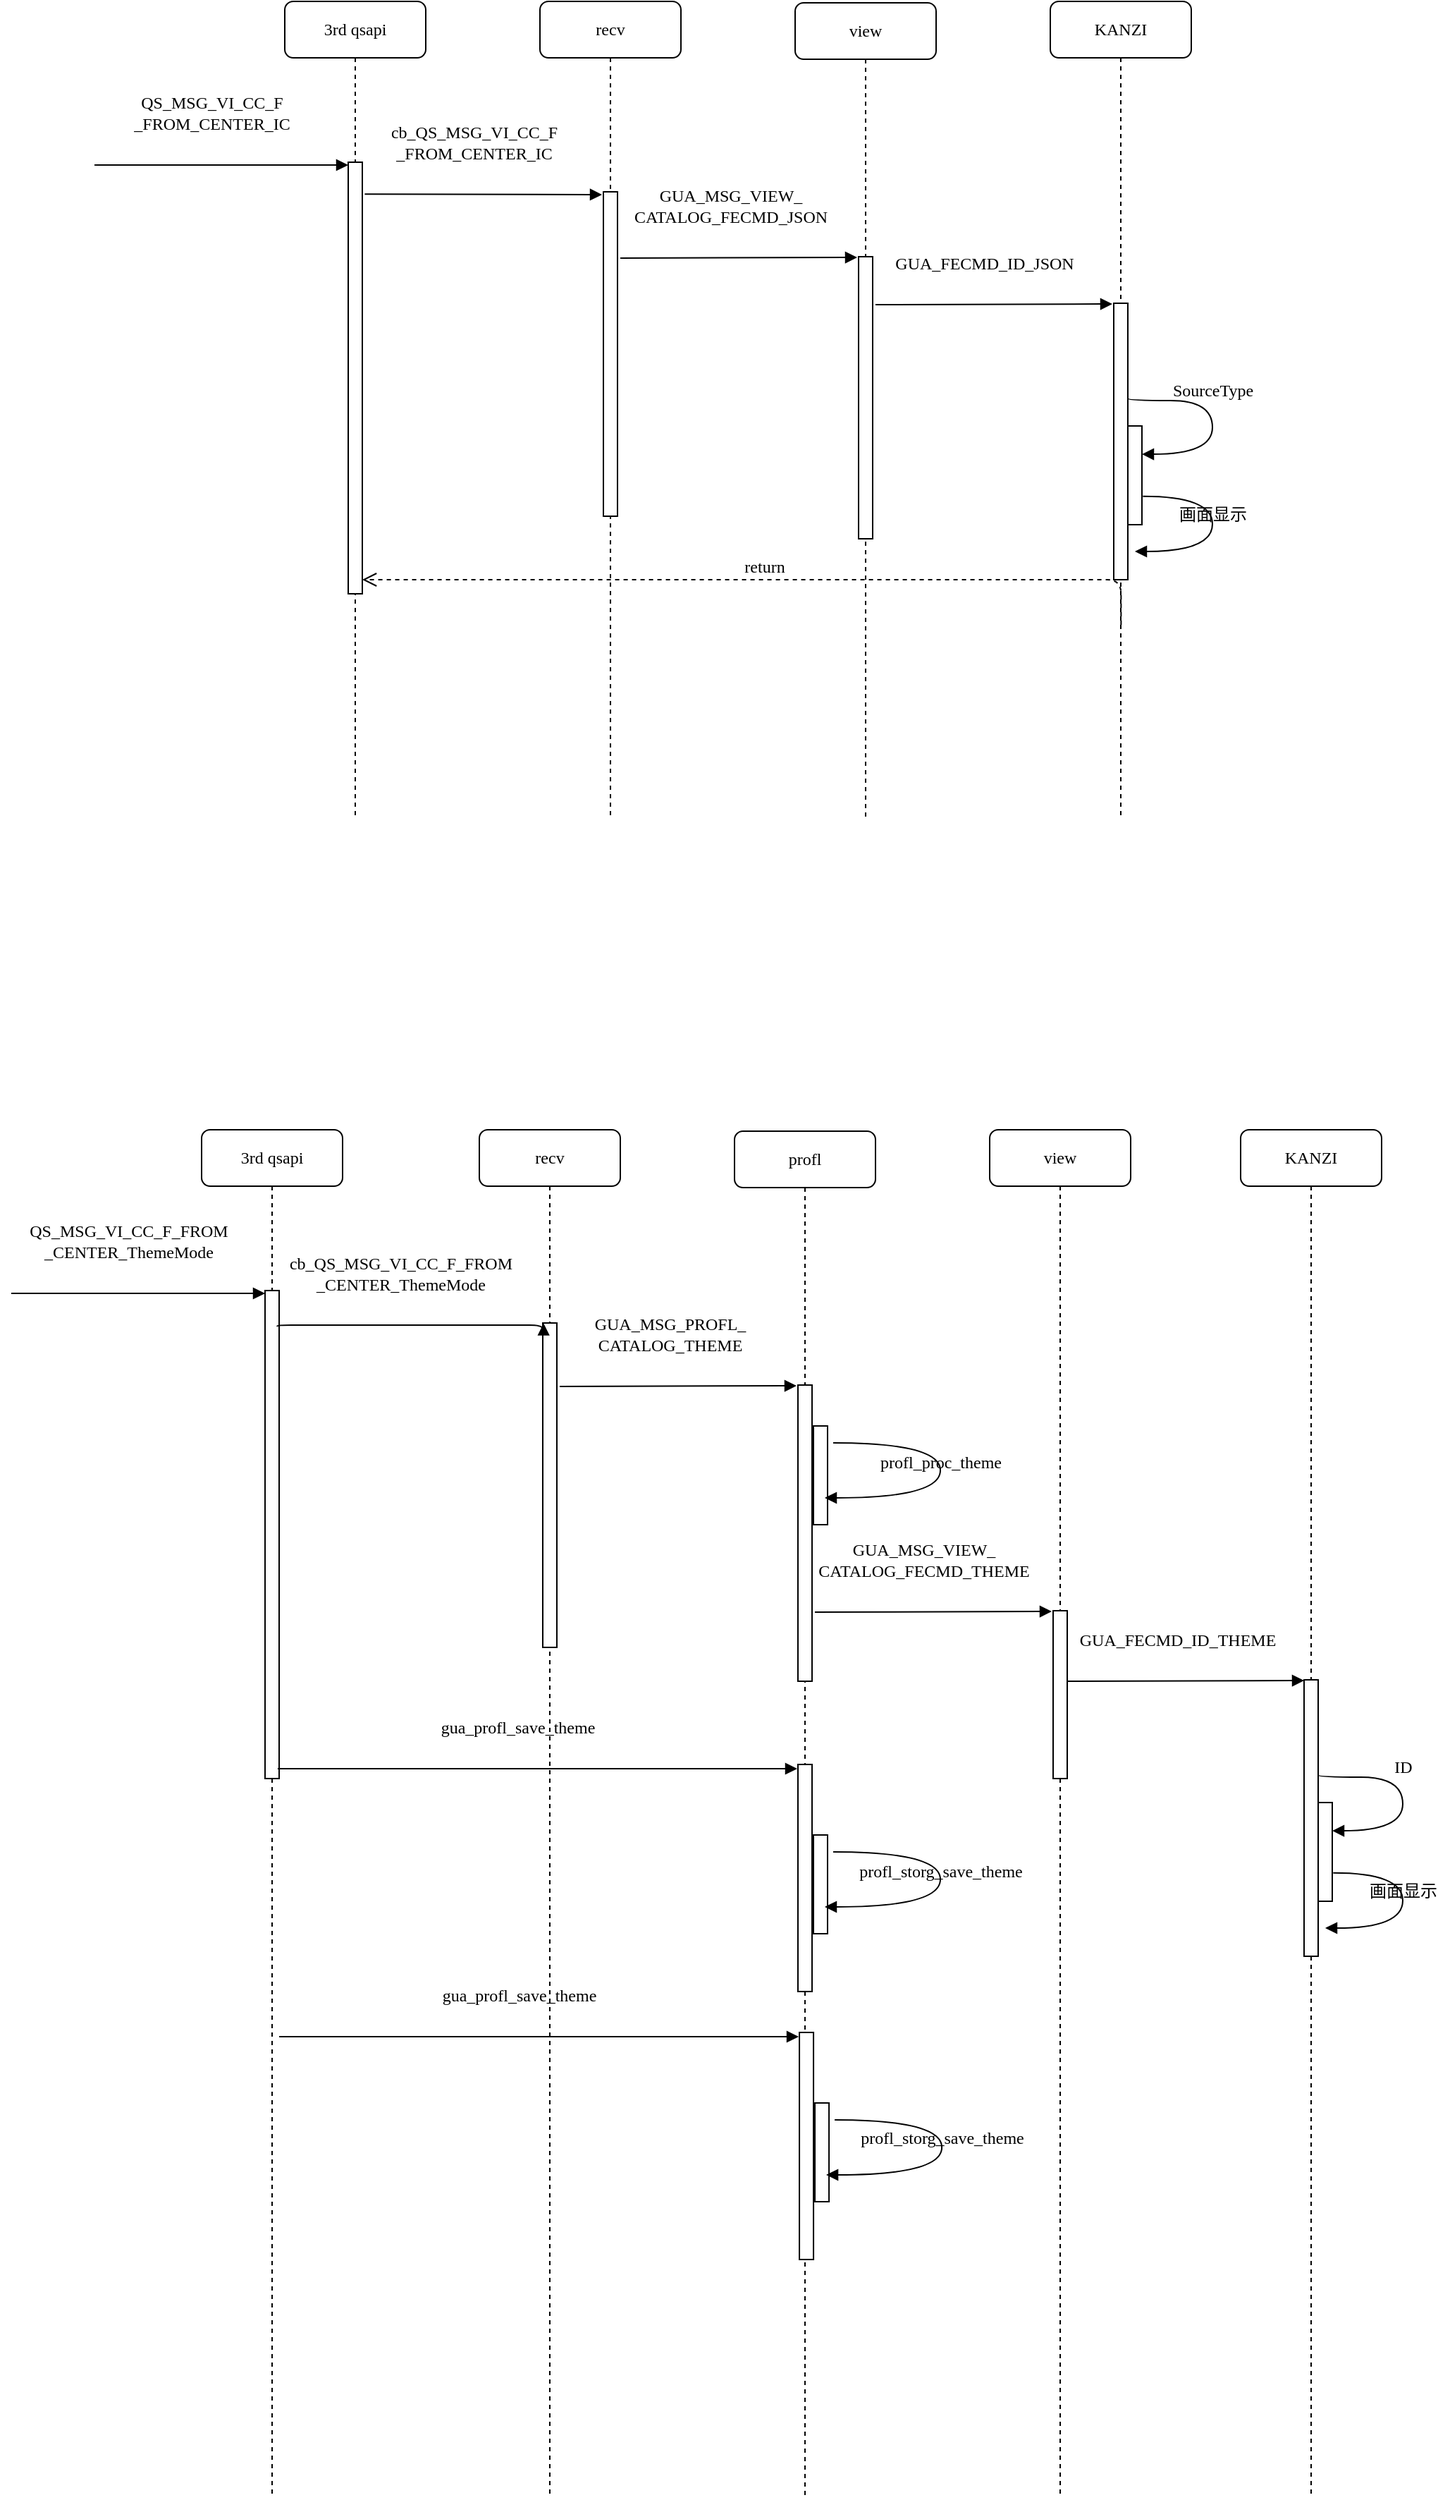 <mxfile version="22.0.6" type="github">
  <diagram name="Page-1" id="13e1069c-82ec-6db2-03f1-153e76fe0fe0">
    <mxGraphModel dx="1179" dy="782" grid="1" gridSize="10" guides="1" tooltips="1" connect="1" arrows="1" fold="1" page="1" pageScale="1" pageWidth="1100" pageHeight="850" background="none" math="0" shadow="0">
      <root>
        <mxCell id="0" />
        <mxCell id="1" parent="0" />
        <mxCell id="7baba1c4bc27f4b0-2" value="recv" style="shape=umlLifeline;perimeter=lifelinePerimeter;whiteSpace=wrap;html=1;container=1;collapsible=0;recursiveResize=0;outlineConnect=0;rounded=1;shadow=0;comic=0;labelBackgroundColor=none;strokeWidth=1;fontFamily=Verdana;fontSize=12;align=center;" parent="1" vertex="1">
          <mxGeometry x="406" y="80" width="100" height="580" as="geometry" />
        </mxCell>
        <mxCell id="7baba1c4bc27f4b0-10" value="" style="html=1;points=[];perimeter=orthogonalPerimeter;rounded=0;shadow=0;comic=0;labelBackgroundColor=none;strokeWidth=1;fontFamily=Verdana;fontSize=12;align=center;" parent="7baba1c4bc27f4b0-2" vertex="1">
          <mxGeometry x="45" y="135" width="10" height="230" as="geometry" />
        </mxCell>
        <mxCell id="7baba1c4bc27f4b0-3" value="view" style="shape=umlLifeline;perimeter=lifelinePerimeter;whiteSpace=wrap;html=1;container=1;collapsible=0;recursiveResize=0;outlineConnect=0;rounded=1;shadow=0;comic=0;labelBackgroundColor=none;strokeWidth=1;fontFamily=Verdana;fontSize=12;align=center;" parent="1" vertex="1">
          <mxGeometry x="587" y="81" width="100" height="580" as="geometry" />
        </mxCell>
        <mxCell id="7baba1c4bc27f4b0-13" value="" style="html=1;points=[];perimeter=orthogonalPerimeter;rounded=0;shadow=0;comic=0;labelBackgroundColor=none;strokeWidth=1;fontFamily=Verdana;fontSize=12;align=center;" parent="7baba1c4bc27f4b0-3" vertex="1">
          <mxGeometry x="45" y="180" width="10" height="200" as="geometry" />
        </mxCell>
        <mxCell id="7baba1c4bc27f4b0-4" value="KANZI" style="shape=umlLifeline;perimeter=lifelinePerimeter;whiteSpace=wrap;html=1;container=1;collapsible=0;recursiveResize=0;outlineConnect=0;rounded=1;shadow=0;comic=0;labelBackgroundColor=none;strokeWidth=1;fontFamily=Verdana;fontSize=12;align=center;" parent="1" vertex="1">
          <mxGeometry x="768" y="80" width="100" height="580" as="geometry" />
        </mxCell>
        <mxCell id="7baba1c4bc27f4b0-8" value="3rd qsapi" style="shape=umlLifeline;perimeter=lifelinePerimeter;whiteSpace=wrap;html=1;container=1;collapsible=0;recursiveResize=0;outlineConnect=0;rounded=1;shadow=0;comic=0;labelBackgroundColor=none;strokeWidth=1;fontFamily=Verdana;fontSize=12;align=center;" parent="1" vertex="1">
          <mxGeometry x="225" y="80" width="100" height="580" as="geometry" />
        </mxCell>
        <mxCell id="7baba1c4bc27f4b0-9" value="" style="html=1;points=[];perimeter=orthogonalPerimeter;rounded=0;shadow=0;comic=0;labelBackgroundColor=none;strokeWidth=1;fontFamily=Verdana;fontSize=12;align=center;" parent="7baba1c4bc27f4b0-8" vertex="1">
          <mxGeometry x="45" y="114" width="10" height="306" as="geometry" />
        </mxCell>
        <mxCell id="rQlBkAVt-6RhBXm4ACiW-3" value="QS_MSG_VI_CC_F&lt;br style=&quot;border-color: var(--border-color);&quot;&gt;_FROM_CENTER_IC" style="html=1;verticalAlign=bottom;endArrow=block;entryX=0;entryY=0;labelBackgroundColor=none;fontFamily=Verdana;fontSize=12;edgeStyle=elbowEdgeStyle;elbow=vertical;" edge="1" parent="7baba1c4bc27f4b0-8">
          <mxGeometry x="-0.077" y="20" relative="1" as="geometry">
            <mxPoint x="-135" y="116" as="sourcePoint" />
            <mxPoint x="45" y="116.24" as="targetPoint" />
            <mxPoint as="offset" />
          </mxGeometry>
        </mxCell>
        <mxCell id="7baba1c4bc27f4b0-16" value="" style="html=1;points=[];perimeter=orthogonalPerimeter;rounded=0;shadow=0;comic=0;labelBackgroundColor=none;strokeWidth=1;fontFamily=Verdana;fontSize=12;align=center;" parent="1" vertex="1">
          <mxGeometry x="813" y="294" width="10" height="196" as="geometry" />
        </mxCell>
        <mxCell id="7baba1c4bc27f4b0-30" value="return" style="html=1;verticalAlign=bottom;endArrow=open;dashed=1;endSize=8;labelBackgroundColor=none;fontFamily=Verdana;fontSize=12;edgeStyle=elbowEdgeStyle;elbow=vertical;exitX=0.502;exitY=0.762;exitDx=0;exitDy=0;exitPerimeter=0;" parent="1" source="7baba1c4bc27f4b0-4" target="7baba1c4bc27f4b0-9" edge="1">
          <mxGeometry relative="1" as="geometry">
            <mxPoint x="925" y="626" as="targetPoint" />
            <Array as="points">
              <mxPoint x="810" y="490" />
            </Array>
            <mxPoint x="810" y="600" as="sourcePoint" />
          </mxGeometry>
        </mxCell>
        <mxCell id="7baba1c4bc27f4b0-34" value="" style="html=1;points=[];perimeter=orthogonalPerimeter;rounded=0;shadow=0;comic=0;labelBackgroundColor=none;strokeWidth=1;fontFamily=Verdana;fontSize=12;align=center;" parent="1" vertex="1">
          <mxGeometry x="823" y="381" width="10" height="70" as="geometry" />
        </mxCell>
        <mxCell id="7baba1c4bc27f4b0-35" value="&lt;p class=&quot;MsoNormal&quot;&gt;SourceType&lt;/p&gt;" style="html=1;verticalAlign=bottom;endArrow=block;labelBackgroundColor=none;fontFamily=Verdana;fontSize=12;elbow=vertical;edgeStyle=orthogonalEdgeStyle;curved=1;entryX=1;entryY=0.286;entryPerimeter=0;exitX=1.038;exitY=0.345;exitPerimeter=0;" parent="1" source="7baba1c4bc27f4b0-16" target="7baba1c4bc27f4b0-34" edge="1">
          <mxGeometry relative="1" as="geometry">
            <mxPoint x="698" y="311" as="sourcePoint" />
            <mxPoint x="828" y="311" as="targetPoint" />
            <Array as="points">
              <mxPoint x="883" y="363" />
              <mxPoint x="883" y="401" />
            </Array>
          </mxGeometry>
        </mxCell>
        <mxCell id="7baba1c4bc27f4b0-36" value="画面显示" style="html=1;verticalAlign=bottom;endArrow=block;labelBackgroundColor=none;fontFamily=Verdana;fontSize=12;elbow=vertical;edgeStyle=orthogonalEdgeStyle;curved=1;exitX=1.066;exitY=0.713;exitPerimeter=0;" parent="1" source="7baba1c4bc27f4b0-34" edge="1">
          <mxGeometry relative="1" as="geometry">
            <mxPoint x="843.333" y="431" as="sourcePoint" />
            <mxPoint x="828" y="470" as="targetPoint" />
            <Array as="points">
              <mxPoint x="883" y="431" />
              <mxPoint x="883" y="470" />
            </Array>
          </mxGeometry>
        </mxCell>
        <mxCell id="rQlBkAVt-6RhBXm4ACiW-6" value="cb_QS_MSG_VI_CC_F&lt;br&gt;_FROM_CENTER_IC" style="html=1;verticalAlign=bottom;endArrow=block;labelBackgroundColor=none;fontFamily=Verdana;fontSize=12;edgeStyle=elbowEdgeStyle;elbow=vertical;exitX=1.171;exitY=0.074;exitDx=0;exitDy=0;exitPerimeter=0;" edge="1" parent="1" source="7baba1c4bc27f4b0-9">
          <mxGeometry x="-0.077" y="20" relative="1" as="geometry">
            <mxPoint x="248" y="225" as="sourcePoint" />
            <mxPoint x="450" y="217" as="targetPoint" />
            <mxPoint as="offset" />
          </mxGeometry>
        </mxCell>
        <mxCell id="rQlBkAVt-6RhBXm4ACiW-7" value="GUA_MSG_VIEW_&lt;br&gt;CATALOG_FECMD_JSON" style="html=1;verticalAlign=bottom;endArrow=block;labelBackgroundColor=none;fontFamily=Verdana;fontSize=12;edgeStyle=elbowEdgeStyle;elbow=vertical;exitX=1.171;exitY=0.074;exitDx=0;exitDy=0;exitPerimeter=0;" edge="1" parent="1">
          <mxGeometry x="-0.077" y="20" relative="1" as="geometry">
            <mxPoint x="463" y="262" as="sourcePoint" />
            <mxPoint x="631" y="261" as="targetPoint" />
            <mxPoint as="offset" />
          </mxGeometry>
        </mxCell>
        <mxCell id="rQlBkAVt-6RhBXm4ACiW-8" value="GUA_FECMD_ID_JSON" style="html=1;verticalAlign=bottom;endArrow=block;labelBackgroundColor=none;fontFamily=Verdana;fontSize=12;edgeStyle=elbowEdgeStyle;elbow=vertical;exitX=1.171;exitY=0.074;exitDx=0;exitDy=0;exitPerimeter=0;" edge="1" parent="1">
          <mxGeometry x="-0.077" y="20" relative="1" as="geometry">
            <mxPoint x="644" y="295.06" as="sourcePoint" />
            <mxPoint x="812" y="294.06" as="targetPoint" />
            <mxPoint as="offset" />
          </mxGeometry>
        </mxCell>
        <mxCell id="rQlBkAVt-6RhBXm4ACiW-9" value="recv" style="shape=umlLifeline;perimeter=lifelinePerimeter;whiteSpace=wrap;html=1;container=1;collapsible=0;recursiveResize=0;outlineConnect=0;rounded=1;shadow=0;comic=0;labelBackgroundColor=none;strokeWidth=1;fontFamily=Verdana;fontSize=12;align=center;" vertex="1" parent="1">
          <mxGeometry x="363" y="880" width="100" height="970" as="geometry" />
        </mxCell>
        <mxCell id="rQlBkAVt-6RhBXm4ACiW-10" value="" style="html=1;points=[];perimeter=orthogonalPerimeter;rounded=0;shadow=0;comic=0;labelBackgroundColor=none;strokeWidth=1;fontFamily=Verdana;fontSize=12;align=center;" vertex="1" parent="rQlBkAVt-6RhBXm4ACiW-9">
          <mxGeometry x="45" y="137" width="10" height="230" as="geometry" />
        </mxCell>
        <mxCell id="rQlBkAVt-6RhBXm4ACiW-11" value="profl" style="shape=umlLifeline;perimeter=lifelinePerimeter;whiteSpace=wrap;html=1;container=1;collapsible=0;recursiveResize=0;outlineConnect=0;rounded=1;shadow=0;comic=0;labelBackgroundColor=none;strokeWidth=1;fontFamily=Verdana;fontSize=12;align=center;" vertex="1" parent="1">
          <mxGeometry x="544" y="881" width="100" height="969" as="geometry" />
        </mxCell>
        <mxCell id="rQlBkAVt-6RhBXm4ACiW-12" value="" style="html=1;points=[];perimeter=orthogonalPerimeter;rounded=0;shadow=0;comic=0;labelBackgroundColor=none;strokeWidth=1;fontFamily=Verdana;fontSize=12;align=center;" vertex="1" parent="rQlBkAVt-6RhBXm4ACiW-11">
          <mxGeometry x="45" y="180" width="10" height="210" as="geometry" />
        </mxCell>
        <mxCell id="rQlBkAVt-6RhBXm4ACiW-34" value="" style="html=1;points=[];perimeter=orthogonalPerimeter;rounded=0;shadow=0;comic=0;labelBackgroundColor=none;strokeWidth=1;fontFamily=Verdana;fontSize=12;align=center;" vertex="1" parent="rQlBkAVt-6RhBXm4ACiW-11">
          <mxGeometry x="56" y="209" width="10" height="70" as="geometry" />
        </mxCell>
        <mxCell id="rQlBkAVt-6RhBXm4ACiW-40" value="" style="html=1;points=[];perimeter=orthogonalPerimeter;rounded=0;shadow=0;comic=0;labelBackgroundColor=none;strokeWidth=1;fontFamily=Verdana;fontSize=12;align=center;" vertex="1" parent="rQlBkAVt-6RhBXm4ACiW-11">
          <mxGeometry x="45" y="449" width="10" height="161" as="geometry" />
        </mxCell>
        <mxCell id="rQlBkAVt-6RhBXm4ACiW-41" value="" style="html=1;points=[];perimeter=orthogonalPerimeter;rounded=0;shadow=0;comic=0;labelBackgroundColor=none;strokeWidth=1;fontFamily=Verdana;fontSize=12;align=center;" vertex="1" parent="rQlBkAVt-6RhBXm4ACiW-11">
          <mxGeometry x="56" y="499" width="10" height="70" as="geometry" />
        </mxCell>
        <mxCell id="rQlBkAVt-6RhBXm4ACiW-42" value="profl_storg_save_theme" style="html=1;verticalAlign=bottom;endArrow=block;labelBackgroundColor=none;fontFamily=Verdana;fontSize=12;elbow=vertical;edgeStyle=orthogonalEdgeStyle;curved=1;exitX=1.066;exitY=0.713;exitPerimeter=0;" edge="1" parent="rQlBkAVt-6RhBXm4ACiW-11">
          <mxGeometry relative="1" as="geometry">
            <mxPoint x="70" y="511" as="sourcePoint" />
            <mxPoint x="64" y="550" as="targetPoint" />
            <Array as="points">
              <mxPoint x="146" y="511" />
              <mxPoint x="146" y="550" />
            </Array>
          </mxGeometry>
        </mxCell>
        <mxCell id="rQlBkAVt-6RhBXm4ACiW-13" value="view" style="shape=umlLifeline;perimeter=lifelinePerimeter;whiteSpace=wrap;html=1;container=1;collapsible=0;recursiveResize=0;outlineConnect=0;rounded=1;shadow=0;comic=0;labelBackgroundColor=none;strokeWidth=1;fontFamily=Verdana;fontSize=12;align=center;" vertex="1" parent="1">
          <mxGeometry x="725" y="880" width="100" height="970" as="geometry" />
        </mxCell>
        <mxCell id="rQlBkAVt-6RhBXm4ACiW-14" value="3rd qsapi" style="shape=umlLifeline;perimeter=lifelinePerimeter;whiteSpace=wrap;html=1;container=1;collapsible=0;recursiveResize=0;outlineConnect=0;rounded=1;shadow=0;comic=0;labelBackgroundColor=none;strokeWidth=1;fontFamily=Verdana;fontSize=12;align=center;" vertex="1" parent="1">
          <mxGeometry x="166" y="880" width="100" height="970" as="geometry" />
        </mxCell>
        <mxCell id="rQlBkAVt-6RhBXm4ACiW-15" value="" style="html=1;points=[];perimeter=orthogonalPerimeter;rounded=0;shadow=0;comic=0;labelBackgroundColor=none;strokeWidth=1;fontFamily=Verdana;fontSize=12;align=center;" vertex="1" parent="rQlBkAVt-6RhBXm4ACiW-14">
          <mxGeometry x="45" y="114" width="10" height="346" as="geometry" />
        </mxCell>
        <mxCell id="rQlBkAVt-6RhBXm4ACiW-16" value="QS_MSG_VI_CC_F_FROM&lt;br&gt;_CENTER_ThemeMode" style="html=1;verticalAlign=bottom;endArrow=block;entryX=0;entryY=0;labelBackgroundColor=none;fontFamily=Verdana;fontSize=12;edgeStyle=elbowEdgeStyle;elbow=vertical;" edge="1" parent="rQlBkAVt-6RhBXm4ACiW-14">
          <mxGeometry x="-0.077" y="20" relative="1" as="geometry">
            <mxPoint x="-135" y="116" as="sourcePoint" />
            <mxPoint x="45" y="116.24" as="targetPoint" />
            <mxPoint as="offset" />
          </mxGeometry>
        </mxCell>
        <mxCell id="rQlBkAVt-6RhBXm4ACiW-17" value="" style="html=1;points=[];perimeter=orthogonalPerimeter;rounded=0;shadow=0;comic=0;labelBackgroundColor=none;strokeWidth=1;fontFamily=Verdana;fontSize=12;align=center;" vertex="1" parent="1">
          <mxGeometry x="770" y="1221" width="10" height="119" as="geometry" />
        </mxCell>
        <mxCell id="rQlBkAVt-6RhBXm4ACiW-22" value="cb_QS_MSG_VI_CC_F_FROM&lt;br&gt;_CENTER_ThemeMode" style="html=1;verticalAlign=bottom;endArrow=block;labelBackgroundColor=none;fontFamily=Verdana;fontSize=12;edgeStyle=elbowEdgeStyle;elbow=vertical;exitX=1.171;exitY=0.074;exitDx=0;exitDy=0;exitPerimeter=0;entryX=0.359;entryY=0.001;entryDx=0;entryDy=0;entryPerimeter=0;" edge="1" parent="1">
          <mxGeometry x="-0.077" y="20" relative="1" as="geometry">
            <mxPoint x="219.71" y="1019.604" as="sourcePoint" />
            <mxPoint x="408.59" y="1017.23" as="targetPoint" />
            <mxPoint as="offset" />
          </mxGeometry>
        </mxCell>
        <mxCell id="rQlBkAVt-6RhBXm4ACiW-23" value="GUA_MSG_PROFL_&lt;br&gt;CATALOG_THEME" style="html=1;verticalAlign=bottom;endArrow=block;labelBackgroundColor=none;fontFamily=Verdana;fontSize=12;edgeStyle=elbowEdgeStyle;elbow=vertical;exitX=1.171;exitY=0.074;exitDx=0;exitDy=0;exitPerimeter=0;" edge="1" parent="1">
          <mxGeometry x="-0.077" y="20" relative="1" as="geometry">
            <mxPoint x="420" y="1062" as="sourcePoint" />
            <mxPoint x="588" y="1061" as="targetPoint" />
            <mxPoint as="offset" />
          </mxGeometry>
        </mxCell>
        <mxCell id="rQlBkAVt-6RhBXm4ACiW-24" value="GUA_MSG_VIEW_&lt;br&gt;CATALOG_FECMD_THEME" style="html=1;verticalAlign=bottom;endArrow=block;labelBackgroundColor=none;fontFamily=Verdana;fontSize=12;edgeStyle=elbowEdgeStyle;elbow=vertical;exitX=1.171;exitY=0.074;exitDx=0;exitDy=0;exitPerimeter=0;" edge="1" parent="1">
          <mxGeometry x="-0.077" y="20" relative="1" as="geometry">
            <mxPoint x="601" y="1222.06" as="sourcePoint" />
            <mxPoint x="769" y="1221.06" as="targetPoint" />
            <mxPoint as="offset" />
          </mxGeometry>
        </mxCell>
        <mxCell id="rQlBkAVt-6RhBXm4ACiW-25" value="KANZI" style="shape=umlLifeline;perimeter=lifelinePerimeter;whiteSpace=wrap;html=1;container=1;collapsible=0;recursiveResize=0;outlineConnect=0;rounded=1;shadow=0;comic=0;labelBackgroundColor=none;strokeWidth=1;fontFamily=Verdana;fontSize=12;align=center;" vertex="1" parent="1">
          <mxGeometry x="903" y="880" width="100" height="970" as="geometry" />
        </mxCell>
        <mxCell id="rQlBkAVt-6RhBXm4ACiW-26" value="" style="html=1;points=[];perimeter=orthogonalPerimeter;rounded=0;shadow=0;comic=0;labelBackgroundColor=none;strokeWidth=1;fontFamily=Verdana;fontSize=12;align=center;" vertex="1" parent="1">
          <mxGeometry x="948" y="1270" width="10" height="196" as="geometry" />
        </mxCell>
        <mxCell id="rQlBkAVt-6RhBXm4ACiW-27" value="" style="html=1;points=[];perimeter=orthogonalPerimeter;rounded=0;shadow=0;comic=0;labelBackgroundColor=none;strokeWidth=1;fontFamily=Verdana;fontSize=12;align=center;" vertex="1" parent="1">
          <mxGeometry x="958" y="1357" width="10" height="70" as="geometry" />
        </mxCell>
        <mxCell id="rQlBkAVt-6RhBXm4ACiW-28" value="&lt;p class=&quot;MsoNormal&quot;&gt;ID&lt;/p&gt;" style="html=1;verticalAlign=bottom;endArrow=block;labelBackgroundColor=none;fontFamily=Verdana;fontSize=12;elbow=vertical;edgeStyle=orthogonalEdgeStyle;curved=1;entryX=1;entryY=0.286;entryPerimeter=0;exitX=1.038;exitY=0.345;exitPerimeter=0;" edge="1" parent="1" source="rQlBkAVt-6RhBXm4ACiW-26" target="rQlBkAVt-6RhBXm4ACiW-27">
          <mxGeometry relative="1" as="geometry">
            <mxPoint x="833" y="1287" as="sourcePoint" />
            <mxPoint x="963" y="1287" as="targetPoint" />
            <Array as="points">
              <mxPoint x="1018" y="1339" />
              <mxPoint x="1018" y="1377" />
            </Array>
          </mxGeometry>
        </mxCell>
        <mxCell id="rQlBkAVt-6RhBXm4ACiW-29" value="画面显示" style="html=1;verticalAlign=bottom;endArrow=block;labelBackgroundColor=none;fontFamily=Verdana;fontSize=12;elbow=vertical;edgeStyle=orthogonalEdgeStyle;curved=1;exitX=1.066;exitY=0.713;exitPerimeter=0;" edge="1" parent="1" source="rQlBkAVt-6RhBXm4ACiW-27">
          <mxGeometry relative="1" as="geometry">
            <mxPoint x="978.333" y="1407" as="sourcePoint" />
            <mxPoint x="963" y="1446" as="targetPoint" />
            <Array as="points">
              <mxPoint x="1018" y="1407" />
              <mxPoint x="1018" y="1446" />
            </Array>
          </mxGeometry>
        </mxCell>
        <mxCell id="rQlBkAVt-6RhBXm4ACiW-30" value="GUA_FECMD_ID_THEME" style="html=1;verticalAlign=bottom;endArrow=block;labelBackgroundColor=none;fontFamily=Verdana;fontSize=12;edgeStyle=elbowEdgeStyle;elbow=vertical;exitX=1.171;exitY=0.074;exitDx=0;exitDy=0;exitPerimeter=0;" edge="1" parent="1">
          <mxGeometry x="-0.077" y="20" relative="1" as="geometry">
            <mxPoint x="780" y="1271" as="sourcePoint" />
            <mxPoint x="948" y="1270" as="targetPoint" />
            <mxPoint as="offset" />
          </mxGeometry>
        </mxCell>
        <mxCell id="rQlBkAVt-6RhBXm4ACiW-36" value="profl_proc_theme" style="html=1;verticalAlign=bottom;endArrow=block;labelBackgroundColor=none;fontFamily=Verdana;fontSize=12;elbow=vertical;edgeStyle=orthogonalEdgeStyle;curved=1;exitX=1.066;exitY=0.713;exitPerimeter=0;" edge="1" parent="1">
          <mxGeometry relative="1" as="geometry">
            <mxPoint x="614" y="1102" as="sourcePoint" />
            <mxPoint x="608" y="1141" as="targetPoint" />
            <Array as="points">
              <mxPoint x="690" y="1102" />
              <mxPoint x="690" y="1141" />
            </Array>
          </mxGeometry>
        </mxCell>
        <mxCell id="rQlBkAVt-6RhBXm4ACiW-39" value="gua_profl_save_theme" style="html=1;verticalAlign=bottom;endArrow=block;labelBackgroundColor=none;fontFamily=Verdana;fontSize=12;edgeStyle=elbowEdgeStyle;elbow=vertical;exitX=1.171;exitY=0.074;exitDx=0;exitDy=0;exitPerimeter=0;" edge="1" parent="1">
          <mxGeometry x="-0.077" y="20" relative="1" as="geometry">
            <mxPoint x="220" y="1333" as="sourcePoint" />
            <mxPoint x="588.5" y="1333.294" as="targetPoint" />
            <mxPoint as="offset" />
          </mxGeometry>
        </mxCell>
        <mxCell id="rQlBkAVt-6RhBXm4ACiW-43" value="" style="html=1;points=[];perimeter=orthogonalPerimeter;rounded=0;shadow=0;comic=0;labelBackgroundColor=none;strokeWidth=1;fontFamily=Verdana;fontSize=12;align=center;" vertex="1" parent="1">
          <mxGeometry x="590.03" y="1520" width="10" height="161" as="geometry" />
        </mxCell>
        <mxCell id="rQlBkAVt-6RhBXm4ACiW-44" value="" style="html=1;points=[];perimeter=orthogonalPerimeter;rounded=0;shadow=0;comic=0;labelBackgroundColor=none;strokeWidth=1;fontFamily=Verdana;fontSize=12;align=center;" vertex="1" parent="1">
          <mxGeometry x="601.03" y="1570" width="10" height="70" as="geometry" />
        </mxCell>
        <mxCell id="rQlBkAVt-6RhBXm4ACiW-45" value="profl_storg_save_theme" style="html=1;verticalAlign=bottom;endArrow=block;labelBackgroundColor=none;fontFamily=Verdana;fontSize=12;elbow=vertical;edgeStyle=orthogonalEdgeStyle;curved=1;exitX=1.066;exitY=0.713;exitPerimeter=0;" edge="1" parent="1">
          <mxGeometry relative="1" as="geometry">
            <mxPoint x="615.03" y="1582" as="sourcePoint" />
            <mxPoint x="609.03" y="1621" as="targetPoint" />
            <Array as="points">
              <mxPoint x="691.03" y="1582" />
              <mxPoint x="691.03" y="1621" />
            </Array>
          </mxGeometry>
        </mxCell>
        <mxCell id="rQlBkAVt-6RhBXm4ACiW-46" value="gua_profl_save_theme" style="html=1;verticalAlign=bottom;endArrow=block;labelBackgroundColor=none;fontFamily=Verdana;fontSize=12;edgeStyle=elbowEdgeStyle;elbow=vertical;exitX=1.171;exitY=0.074;exitDx=0;exitDy=0;exitPerimeter=0;" edge="1" parent="1">
          <mxGeometry x="-0.077" y="20" relative="1" as="geometry">
            <mxPoint x="221.03" y="1523" as="sourcePoint" />
            <mxPoint x="589.53" y="1523.294" as="targetPoint" />
            <mxPoint as="offset" />
          </mxGeometry>
        </mxCell>
      </root>
    </mxGraphModel>
  </diagram>
</mxfile>
